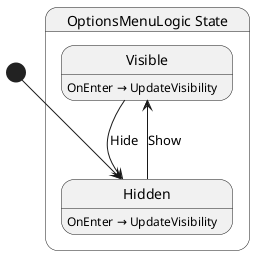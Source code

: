 @startuml OptionsMenuLogic
state "OptionsMenuLogic State" as Yolk_UI_OptionsMenuLogic_State {
  state "Visible" as Yolk_UI_OptionsMenuLogic_State_Visible
  state "Hidden" as Yolk_UI_OptionsMenuLogic_State_Hidden
}

Yolk_UI_OptionsMenuLogic_State_Hidden --> Yolk_UI_OptionsMenuLogic_State_Visible : Show
Yolk_UI_OptionsMenuLogic_State_Visible --> Yolk_UI_OptionsMenuLogic_State_Hidden : Hide

Yolk_UI_OptionsMenuLogic_State_Hidden : OnEnter → UpdateVisibility
Yolk_UI_OptionsMenuLogic_State_Visible : OnEnter → UpdateVisibility

[*] --> Yolk_UI_OptionsMenuLogic_State_Hidden
@enduml